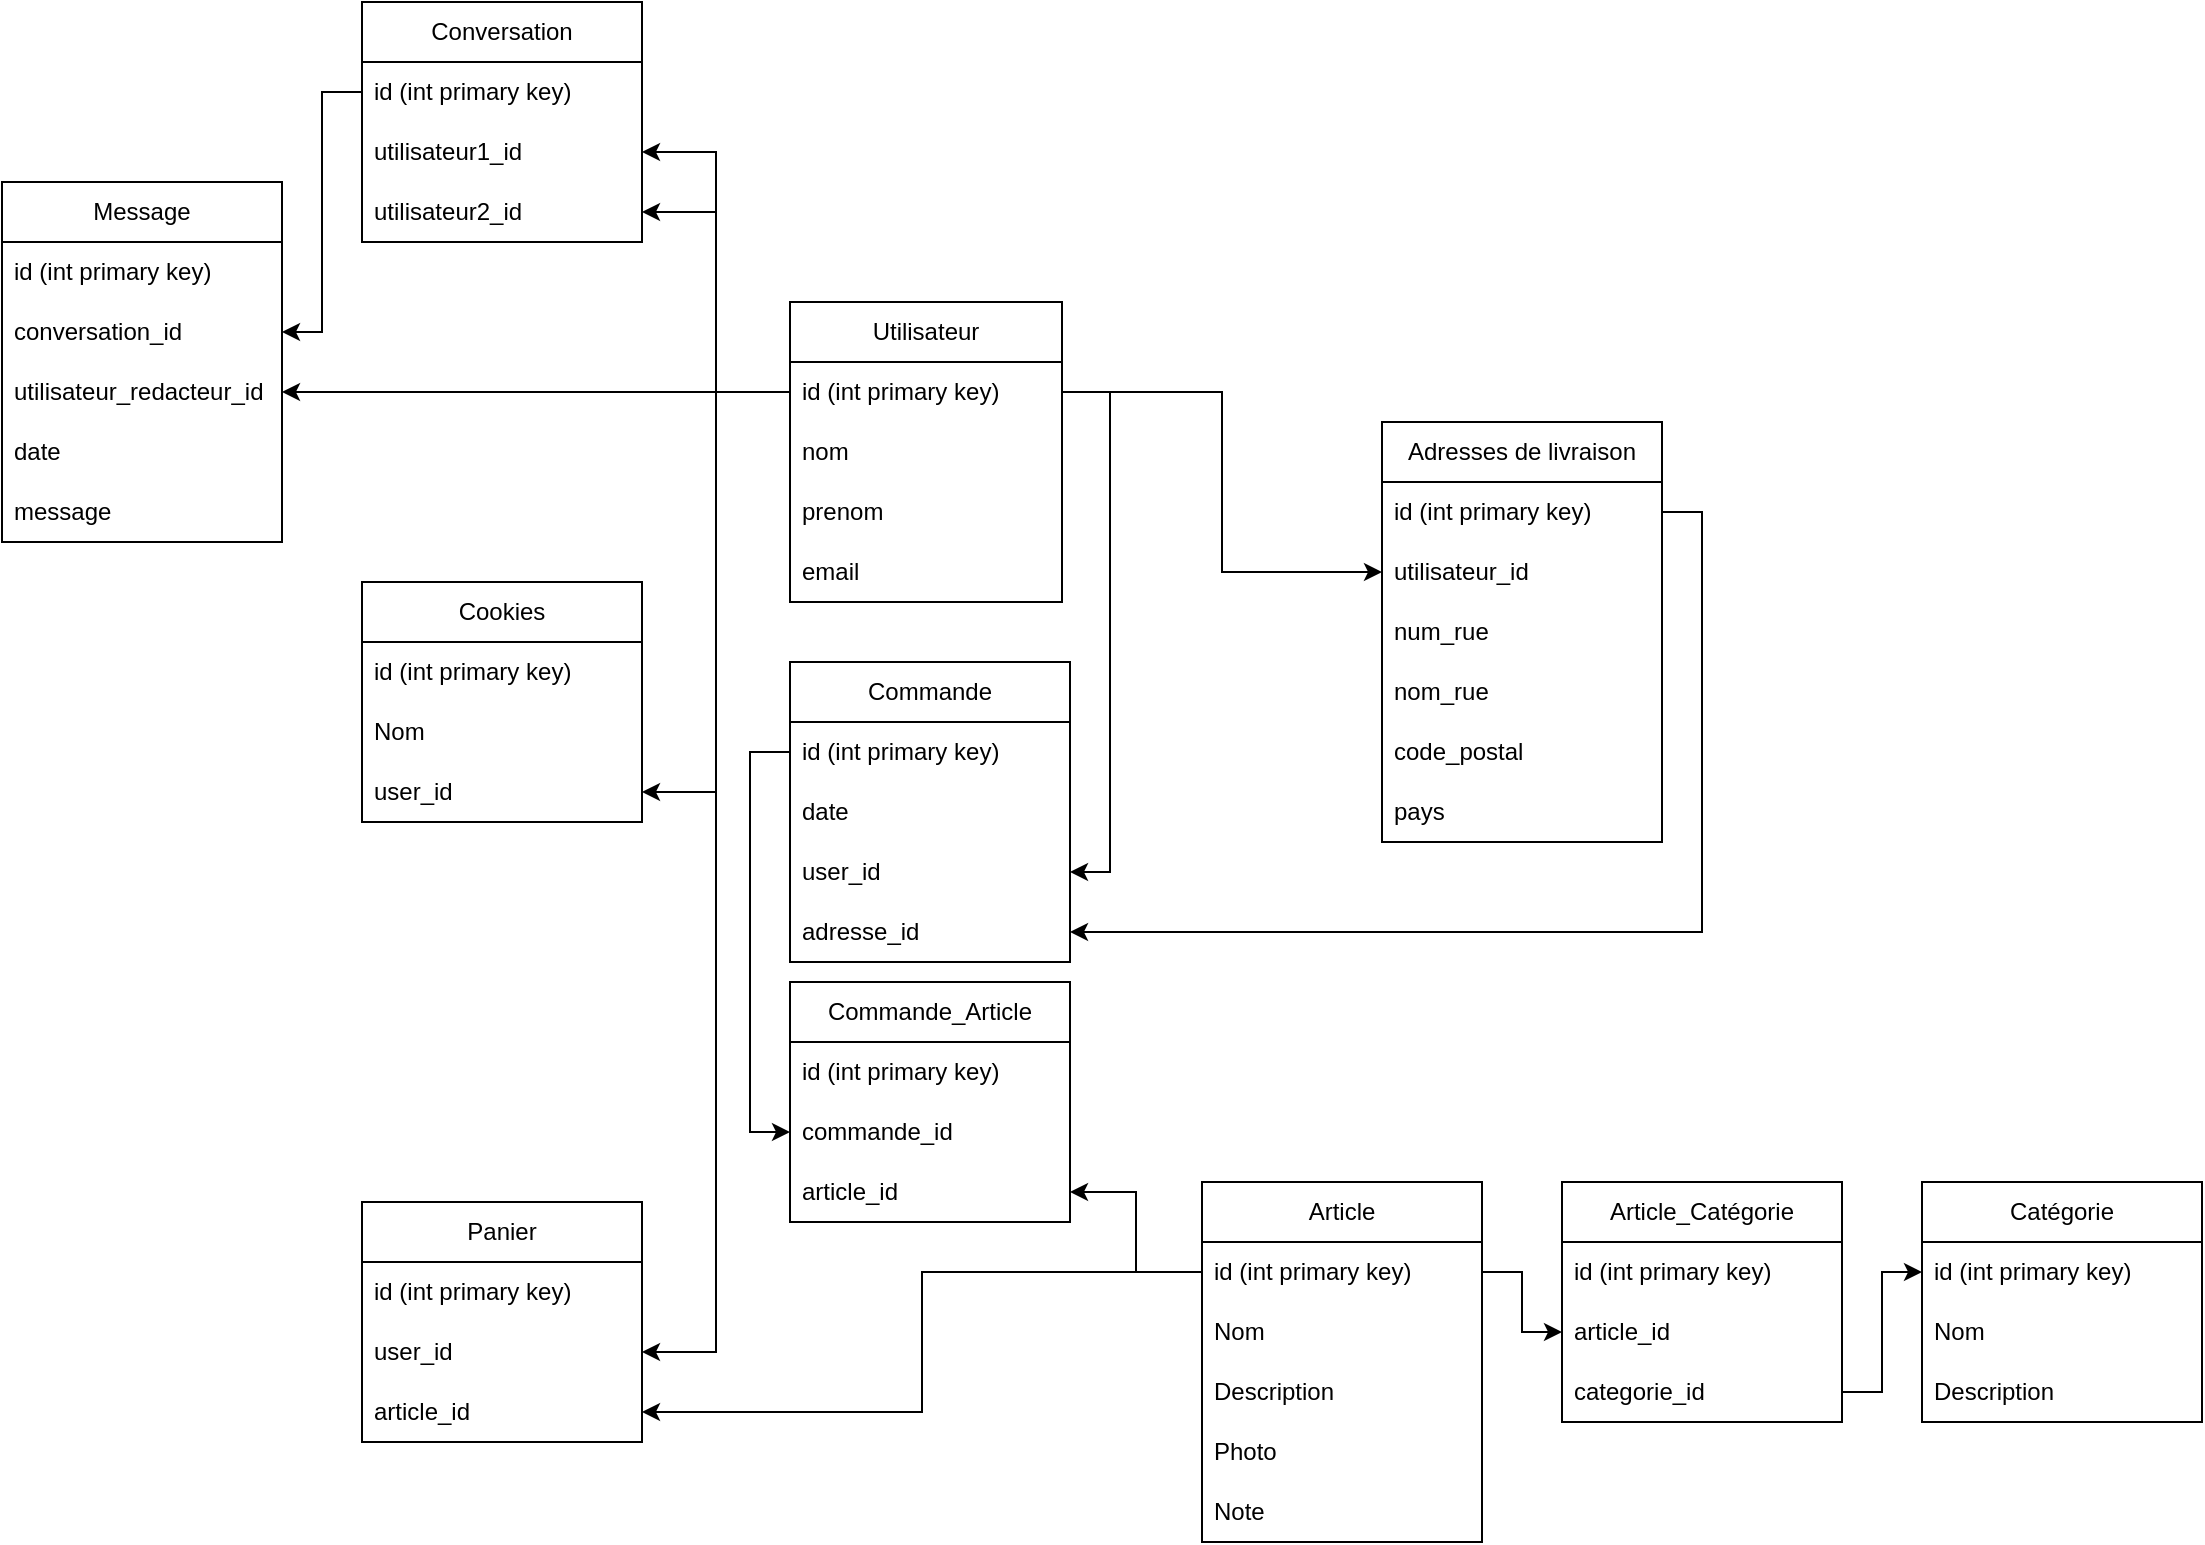<mxfile version="22.0.2" type="github">
  <diagram name="Page-1" id="z565XoOsRGs23N-wSNXA">
    <mxGraphModel dx="1290" dy="1735" grid="1" gridSize="10" guides="1" tooltips="1" connect="1" arrows="1" fold="1" page="1" pageScale="1" pageWidth="827" pageHeight="1169" math="0" shadow="0">
      <root>
        <mxCell id="0" />
        <mxCell id="1" parent="0" />
        <mxCell id="6xA1WhXbMG07ML_XO_Ch-1" value="Utilisateur" style="swimlane;fontStyle=0;childLayout=stackLayout;horizontal=1;startSize=30;horizontalStack=0;resizeParent=1;resizeParentMax=0;resizeLast=0;collapsible=1;marginBottom=0;whiteSpace=wrap;html=1;" parent="1" vertex="1">
          <mxGeometry x="414" y="10" width="136" height="150" as="geometry" />
        </mxCell>
        <mxCell id="6xA1WhXbMG07ML_XO_Ch-2" value="id (int primary key)" style="text;strokeColor=none;fillColor=none;align=left;verticalAlign=middle;spacingLeft=4;spacingRight=4;overflow=hidden;points=[[0,0.5],[1,0.5]];portConstraint=eastwest;rotatable=0;whiteSpace=wrap;html=1;" parent="6xA1WhXbMG07ML_XO_Ch-1" vertex="1">
          <mxGeometry y="30" width="136" height="30" as="geometry" />
        </mxCell>
        <mxCell id="6xA1WhXbMG07ML_XO_Ch-3" value="nom" style="text;strokeColor=none;fillColor=none;align=left;verticalAlign=middle;spacingLeft=4;spacingRight=4;overflow=hidden;points=[[0,0.5],[1,0.5]];portConstraint=eastwest;rotatable=0;whiteSpace=wrap;html=1;" parent="6xA1WhXbMG07ML_XO_Ch-1" vertex="1">
          <mxGeometry y="60" width="136" height="30" as="geometry" />
        </mxCell>
        <mxCell id="6xA1WhXbMG07ML_XO_Ch-4" value="prenom" style="text;strokeColor=none;fillColor=none;align=left;verticalAlign=middle;spacingLeft=4;spacingRight=4;overflow=hidden;points=[[0,0.5],[1,0.5]];portConstraint=eastwest;rotatable=0;whiteSpace=wrap;html=1;" parent="6xA1WhXbMG07ML_XO_Ch-1" vertex="1">
          <mxGeometry y="90" width="136" height="30" as="geometry" />
        </mxCell>
        <mxCell id="ezZKaqotPAbXYqLlbDX--8" value="email" style="text;strokeColor=none;fillColor=none;align=left;verticalAlign=middle;spacingLeft=4;spacingRight=4;overflow=hidden;points=[[0,0.5],[1,0.5]];portConstraint=eastwest;rotatable=0;whiteSpace=wrap;html=1;" vertex="1" parent="6xA1WhXbMG07ML_XO_Ch-1">
          <mxGeometry y="120" width="136" height="30" as="geometry" />
        </mxCell>
        <mxCell id="6xA1WhXbMG07ML_XO_Ch-5" value="Article" style="swimlane;fontStyle=0;childLayout=stackLayout;horizontal=1;startSize=30;horizontalStack=0;resizeParent=1;resizeParentMax=0;resizeLast=0;collapsible=1;marginBottom=0;whiteSpace=wrap;html=1;" parent="1" vertex="1">
          <mxGeometry x="620" y="450" width="140" height="180" as="geometry" />
        </mxCell>
        <mxCell id="6xA1WhXbMG07ML_XO_Ch-6" value="id (int primary key)" style="text;strokeColor=none;fillColor=none;align=left;verticalAlign=middle;spacingLeft=4;spacingRight=4;overflow=hidden;points=[[0,0.5],[1,0.5]];portConstraint=eastwest;rotatable=0;whiteSpace=wrap;html=1;" parent="6xA1WhXbMG07ML_XO_Ch-5" vertex="1">
          <mxGeometry y="30" width="140" height="30" as="geometry" />
        </mxCell>
        <mxCell id="6xA1WhXbMG07ML_XO_Ch-7" value="Nom" style="text;strokeColor=none;fillColor=none;align=left;verticalAlign=middle;spacingLeft=4;spacingRight=4;overflow=hidden;points=[[0,0.5],[1,0.5]];portConstraint=eastwest;rotatable=0;whiteSpace=wrap;html=1;" parent="6xA1WhXbMG07ML_XO_Ch-5" vertex="1">
          <mxGeometry y="60" width="140" height="30" as="geometry" />
        </mxCell>
        <mxCell id="6xA1WhXbMG07ML_XO_Ch-8" value="Description" style="text;strokeColor=none;fillColor=none;align=left;verticalAlign=middle;spacingLeft=4;spacingRight=4;overflow=hidden;points=[[0,0.5],[1,0.5]];portConstraint=eastwest;rotatable=0;whiteSpace=wrap;html=1;" parent="6xA1WhXbMG07ML_XO_Ch-5" vertex="1">
          <mxGeometry y="90" width="140" height="30" as="geometry" />
        </mxCell>
        <mxCell id="TzPLU_RaevZrli4helZG-12" value="Photo" style="text;strokeColor=none;fillColor=none;align=left;verticalAlign=middle;spacingLeft=4;spacingRight=4;overflow=hidden;points=[[0,0.5],[1,0.5]];portConstraint=eastwest;rotatable=0;whiteSpace=wrap;html=1;" parent="6xA1WhXbMG07ML_XO_Ch-5" vertex="1">
          <mxGeometry y="120" width="140" height="30" as="geometry" />
        </mxCell>
        <mxCell id="TzPLU_RaevZrli4helZG-13" value="Note" style="text;strokeColor=none;fillColor=none;align=left;verticalAlign=middle;spacingLeft=4;spacingRight=4;overflow=hidden;points=[[0,0.5],[1,0.5]];portConstraint=eastwest;rotatable=0;whiteSpace=wrap;html=1;" parent="6xA1WhXbMG07ML_XO_Ch-5" vertex="1">
          <mxGeometry y="150" width="140" height="30" as="geometry" />
        </mxCell>
        <mxCell id="6xA1WhXbMG07ML_XO_Ch-17" value="Commande" style="swimlane;fontStyle=0;childLayout=stackLayout;horizontal=1;startSize=30;horizontalStack=0;resizeParent=1;resizeParentMax=0;resizeLast=0;collapsible=1;marginBottom=0;whiteSpace=wrap;html=1;" parent="1" vertex="1">
          <mxGeometry x="414" y="190" width="140" height="150" as="geometry" />
        </mxCell>
        <mxCell id="6xA1WhXbMG07ML_XO_Ch-18" value="id (int primary key)" style="text;strokeColor=none;fillColor=none;align=left;verticalAlign=middle;spacingLeft=4;spacingRight=4;overflow=hidden;points=[[0,0.5],[1,0.5]];portConstraint=eastwest;rotatable=0;whiteSpace=wrap;html=1;" parent="6xA1WhXbMG07ML_XO_Ch-17" vertex="1">
          <mxGeometry y="30" width="140" height="30" as="geometry" />
        </mxCell>
        <mxCell id="ezZKaqotPAbXYqLlbDX--18" value="date" style="text;strokeColor=none;fillColor=none;align=left;verticalAlign=middle;spacingLeft=4;spacingRight=4;overflow=hidden;points=[[0,0.5],[1,0.5]];portConstraint=eastwest;rotatable=0;whiteSpace=wrap;html=1;" vertex="1" parent="6xA1WhXbMG07ML_XO_Ch-17">
          <mxGeometry y="60" width="140" height="30" as="geometry" />
        </mxCell>
        <mxCell id="ezZKaqotPAbXYqLlbDX--19" value="user_id" style="text;strokeColor=none;fillColor=none;align=left;verticalAlign=middle;spacingLeft=4;spacingRight=4;overflow=hidden;points=[[0,0.5],[1,0.5]];portConstraint=eastwest;rotatable=0;whiteSpace=wrap;html=1;" vertex="1" parent="6xA1WhXbMG07ML_XO_Ch-17">
          <mxGeometry y="90" width="140" height="30" as="geometry" />
        </mxCell>
        <mxCell id="ezZKaqotPAbXYqLlbDX--29" value="adresse_id&lt;br&gt;" style="text;strokeColor=none;fillColor=none;align=left;verticalAlign=middle;spacingLeft=4;spacingRight=4;overflow=hidden;points=[[0,0.5],[1,0.5]];portConstraint=eastwest;rotatable=0;whiteSpace=wrap;html=1;" vertex="1" parent="6xA1WhXbMG07ML_XO_Ch-17">
          <mxGeometry y="120" width="140" height="30" as="geometry" />
        </mxCell>
        <mxCell id="6xA1WhXbMG07ML_XO_Ch-21" value="Catégorie" style="swimlane;fontStyle=0;childLayout=stackLayout;horizontal=1;startSize=30;horizontalStack=0;resizeParent=1;resizeParentMax=0;resizeLast=0;collapsible=1;marginBottom=0;whiteSpace=wrap;html=1;" parent="1" vertex="1">
          <mxGeometry x="980" y="450" width="140" height="120" as="geometry" />
        </mxCell>
        <mxCell id="6xA1WhXbMG07ML_XO_Ch-22" value="id (int primary key)" style="text;strokeColor=none;fillColor=none;align=left;verticalAlign=middle;spacingLeft=4;spacingRight=4;overflow=hidden;points=[[0,0.5],[1,0.5]];portConstraint=eastwest;rotatable=0;whiteSpace=wrap;html=1;" parent="6xA1WhXbMG07ML_XO_Ch-21" vertex="1">
          <mxGeometry y="30" width="140" height="30" as="geometry" />
        </mxCell>
        <mxCell id="6xA1WhXbMG07ML_XO_Ch-23" value="Nom" style="text;strokeColor=none;fillColor=none;align=left;verticalAlign=middle;spacingLeft=4;spacingRight=4;overflow=hidden;points=[[0,0.5],[1,0.5]];portConstraint=eastwest;rotatable=0;whiteSpace=wrap;html=1;" parent="6xA1WhXbMG07ML_XO_Ch-21" vertex="1">
          <mxGeometry y="60" width="140" height="30" as="geometry" />
        </mxCell>
        <mxCell id="6xA1WhXbMG07ML_XO_Ch-24" value="Description" style="text;strokeColor=none;fillColor=none;align=left;verticalAlign=middle;spacingLeft=4;spacingRight=4;overflow=hidden;points=[[0,0.5],[1,0.5]];portConstraint=eastwest;rotatable=0;whiteSpace=wrap;html=1;" parent="6xA1WhXbMG07ML_XO_Ch-21" vertex="1">
          <mxGeometry y="90" width="140" height="30" as="geometry" />
        </mxCell>
        <mxCell id="6xA1WhXbMG07ML_XO_Ch-29" value="Message" style="swimlane;fontStyle=0;childLayout=stackLayout;horizontal=1;startSize=30;horizontalStack=0;resizeParent=1;resizeParentMax=0;resizeLast=0;collapsible=1;marginBottom=0;whiteSpace=wrap;html=1;" parent="1" vertex="1">
          <mxGeometry x="20" y="-50" width="140" height="180" as="geometry" />
        </mxCell>
        <mxCell id="6xA1WhXbMG07ML_XO_Ch-30" value="id (int primary key)" style="text;strokeColor=none;fillColor=none;align=left;verticalAlign=middle;spacingLeft=4;spacingRight=4;overflow=hidden;points=[[0,0.5],[1,0.5]];portConstraint=eastwest;rotatable=0;whiteSpace=wrap;html=1;" parent="6xA1WhXbMG07ML_XO_Ch-29" vertex="1">
          <mxGeometry y="30" width="140" height="30" as="geometry" />
        </mxCell>
        <mxCell id="ezZKaqotPAbXYqLlbDX--49" value="conversation_id" style="text;strokeColor=none;fillColor=none;align=left;verticalAlign=middle;spacingLeft=4;spacingRight=4;overflow=hidden;points=[[0,0.5],[1,0.5]];portConstraint=eastwest;rotatable=0;whiteSpace=wrap;html=1;" vertex="1" parent="6xA1WhXbMG07ML_XO_Ch-29">
          <mxGeometry y="60" width="140" height="30" as="geometry" />
        </mxCell>
        <mxCell id="ezZKaqotPAbXYqLlbDX--55" value="utilisateur_redacteur_id" style="text;strokeColor=none;fillColor=none;align=left;verticalAlign=middle;spacingLeft=4;spacingRight=4;overflow=hidden;points=[[0,0.5],[1,0.5]];portConstraint=eastwest;rotatable=0;whiteSpace=wrap;html=1;" vertex="1" parent="6xA1WhXbMG07ML_XO_Ch-29">
          <mxGeometry y="90" width="140" height="30" as="geometry" />
        </mxCell>
        <mxCell id="ezZKaqotPAbXYqLlbDX--48" value="date" style="text;strokeColor=none;fillColor=none;align=left;verticalAlign=middle;spacingLeft=4;spacingRight=4;overflow=hidden;points=[[0,0.5],[1,0.5]];portConstraint=eastwest;rotatable=0;whiteSpace=wrap;html=1;" vertex="1" parent="6xA1WhXbMG07ML_XO_Ch-29">
          <mxGeometry y="120" width="140" height="30" as="geometry" />
        </mxCell>
        <mxCell id="6xA1WhXbMG07ML_XO_Ch-31" value="message" style="text;strokeColor=none;fillColor=none;align=left;verticalAlign=middle;spacingLeft=4;spacingRight=4;overflow=hidden;points=[[0,0.5],[1,0.5]];portConstraint=eastwest;rotatable=0;whiteSpace=wrap;html=1;" parent="6xA1WhXbMG07ML_XO_Ch-29" vertex="1">
          <mxGeometry y="150" width="140" height="30" as="geometry" />
        </mxCell>
        <mxCell id="6xA1WhXbMG07ML_XO_Ch-33" value="Adresses de livraison" style="swimlane;fontStyle=0;childLayout=stackLayout;horizontal=1;startSize=30;horizontalStack=0;resizeParent=1;resizeParentMax=0;resizeLast=0;collapsible=1;marginBottom=0;whiteSpace=wrap;html=1;" parent="1" vertex="1">
          <mxGeometry x="710" y="70" width="140" height="210" as="geometry" />
        </mxCell>
        <mxCell id="6xA1WhXbMG07ML_XO_Ch-34" value="id (int primary key)" style="text;strokeColor=none;fillColor=none;align=left;verticalAlign=middle;spacingLeft=4;spacingRight=4;overflow=hidden;points=[[0,0.5],[1,0.5]];portConstraint=eastwest;rotatable=0;whiteSpace=wrap;html=1;" parent="6xA1WhXbMG07ML_XO_Ch-33" vertex="1">
          <mxGeometry y="30" width="140" height="30" as="geometry" />
        </mxCell>
        <mxCell id="6xA1WhXbMG07ML_XO_Ch-35" value="utilisateur_id" style="text;strokeColor=none;fillColor=none;align=left;verticalAlign=middle;spacingLeft=4;spacingRight=4;overflow=hidden;points=[[0,0.5],[1,0.5]];portConstraint=eastwest;rotatable=0;whiteSpace=wrap;html=1;" parent="6xA1WhXbMG07ML_XO_Ch-33" vertex="1">
          <mxGeometry y="60" width="140" height="30" as="geometry" />
        </mxCell>
        <mxCell id="6xA1WhXbMG07ML_XO_Ch-36" value="num_rue" style="text;strokeColor=none;fillColor=none;align=left;verticalAlign=middle;spacingLeft=4;spacingRight=4;overflow=hidden;points=[[0,0.5],[1,0.5]];portConstraint=eastwest;rotatable=0;whiteSpace=wrap;html=1;" parent="6xA1WhXbMG07ML_XO_Ch-33" vertex="1">
          <mxGeometry y="90" width="140" height="30" as="geometry" />
        </mxCell>
        <mxCell id="ezZKaqotPAbXYqLlbDX--30" value="nom_rue" style="text;strokeColor=none;fillColor=none;align=left;verticalAlign=middle;spacingLeft=4;spacingRight=4;overflow=hidden;points=[[0,0.5],[1,0.5]];portConstraint=eastwest;rotatable=0;whiteSpace=wrap;html=1;" vertex="1" parent="6xA1WhXbMG07ML_XO_Ch-33">
          <mxGeometry y="120" width="140" height="30" as="geometry" />
        </mxCell>
        <mxCell id="ezZKaqotPAbXYqLlbDX--31" value="code_postal" style="text;strokeColor=none;fillColor=none;align=left;verticalAlign=middle;spacingLeft=4;spacingRight=4;overflow=hidden;points=[[0,0.5],[1,0.5]];portConstraint=eastwest;rotatable=0;whiteSpace=wrap;html=1;" vertex="1" parent="6xA1WhXbMG07ML_XO_Ch-33">
          <mxGeometry y="150" width="140" height="30" as="geometry" />
        </mxCell>
        <mxCell id="ezZKaqotPAbXYqLlbDX--32" value="pays" style="text;strokeColor=none;fillColor=none;align=left;verticalAlign=middle;spacingLeft=4;spacingRight=4;overflow=hidden;points=[[0,0.5],[1,0.5]];portConstraint=eastwest;rotatable=0;whiteSpace=wrap;html=1;" vertex="1" parent="6xA1WhXbMG07ML_XO_Ch-33">
          <mxGeometry y="180" width="140" height="30" as="geometry" />
        </mxCell>
        <mxCell id="6xA1WhXbMG07ML_XO_Ch-37" value="Cookies" style="swimlane;fontStyle=0;childLayout=stackLayout;horizontal=1;startSize=30;horizontalStack=0;resizeParent=1;resizeParentMax=0;resizeLast=0;collapsible=1;marginBottom=0;whiteSpace=wrap;html=1;" parent="1" vertex="1">
          <mxGeometry x="200" y="150" width="140" height="120" as="geometry" />
        </mxCell>
        <mxCell id="6xA1WhXbMG07ML_XO_Ch-38" value="id (int primary key)" style="text;strokeColor=none;fillColor=none;align=left;verticalAlign=middle;spacingLeft=4;spacingRight=4;overflow=hidden;points=[[0,0.5],[1,0.5]];portConstraint=eastwest;rotatable=0;whiteSpace=wrap;html=1;" parent="6xA1WhXbMG07ML_XO_Ch-37" vertex="1">
          <mxGeometry y="30" width="140" height="30" as="geometry" />
        </mxCell>
        <mxCell id="ezZKaqotPAbXYqLlbDX--44" value="Nom&lt;span style=&quot;white-space: pre;&quot;&gt;&#x9;&lt;/span&gt;" style="text;strokeColor=none;fillColor=none;align=left;verticalAlign=middle;spacingLeft=4;spacingRight=4;overflow=hidden;points=[[0,0.5],[1,0.5]];portConstraint=eastwest;rotatable=0;whiteSpace=wrap;html=1;" vertex="1" parent="6xA1WhXbMG07ML_XO_Ch-37">
          <mxGeometry y="60" width="140" height="30" as="geometry" />
        </mxCell>
        <mxCell id="6xA1WhXbMG07ML_XO_Ch-40" value="user_id" style="text;strokeColor=none;fillColor=none;align=left;verticalAlign=middle;spacingLeft=4;spacingRight=4;overflow=hidden;points=[[0,0.5],[1,0.5]];portConstraint=eastwest;rotatable=0;whiteSpace=wrap;html=1;" parent="6xA1WhXbMG07ML_XO_Ch-37" vertex="1">
          <mxGeometry y="90" width="140" height="30" as="geometry" />
        </mxCell>
        <mxCell id="TzPLU_RaevZrli4helZG-5" value="Article_Catégorie" style="swimlane;fontStyle=0;childLayout=stackLayout;horizontal=1;startSize=30;horizontalStack=0;resizeParent=1;resizeParentMax=0;resizeLast=0;collapsible=1;marginBottom=0;whiteSpace=wrap;html=1;" parent="1" vertex="1">
          <mxGeometry x="800" y="450" width="140" height="120" as="geometry" />
        </mxCell>
        <mxCell id="TzPLU_RaevZrli4helZG-6" value="id (int primary key)" style="text;strokeColor=none;fillColor=none;align=left;verticalAlign=middle;spacingLeft=4;spacingRight=4;overflow=hidden;points=[[0,0.5],[1,0.5]];portConstraint=eastwest;rotatable=0;whiteSpace=wrap;html=1;" parent="TzPLU_RaevZrli4helZG-5" vertex="1">
          <mxGeometry y="30" width="140" height="30" as="geometry" />
        </mxCell>
        <mxCell id="TzPLU_RaevZrli4helZG-7" value="article_id" style="text;strokeColor=none;fillColor=none;align=left;verticalAlign=middle;spacingLeft=4;spacingRight=4;overflow=hidden;points=[[0,0.5],[1,0.5]];portConstraint=eastwest;rotatable=0;whiteSpace=wrap;html=1;" parent="TzPLU_RaevZrli4helZG-5" vertex="1">
          <mxGeometry y="60" width="140" height="30" as="geometry" />
        </mxCell>
        <mxCell id="TzPLU_RaevZrli4helZG-8" value="categorie_id" style="text;strokeColor=none;fillColor=none;align=left;verticalAlign=middle;spacingLeft=4;spacingRight=4;overflow=hidden;points=[[0,0.5],[1,0.5]];portConstraint=eastwest;rotatable=0;whiteSpace=wrap;html=1;" parent="TzPLU_RaevZrli4helZG-5" vertex="1">
          <mxGeometry y="90" width="140" height="30" as="geometry" />
        </mxCell>
        <mxCell id="ezZKaqotPAbXYqLlbDX--9" style="edgeStyle=orthogonalEdgeStyle;rounded=0;orthogonalLoop=1;jettySize=auto;html=1;exitX=1;exitY=0.5;exitDx=0;exitDy=0;entryX=0;entryY=0.5;entryDx=0;entryDy=0;" edge="1" parent="1" source="6xA1WhXbMG07ML_XO_Ch-6" target="TzPLU_RaevZrli4helZG-7">
          <mxGeometry relative="1" as="geometry" />
        </mxCell>
        <mxCell id="ezZKaqotPAbXYqLlbDX--10" style="edgeStyle=orthogonalEdgeStyle;rounded=0;orthogonalLoop=1;jettySize=auto;html=1;exitX=1;exitY=0.5;exitDx=0;exitDy=0;entryX=0;entryY=0.5;entryDx=0;entryDy=0;" edge="1" parent="1" source="TzPLU_RaevZrli4helZG-8" target="6xA1WhXbMG07ML_XO_Ch-22">
          <mxGeometry relative="1" as="geometry" />
        </mxCell>
        <mxCell id="ezZKaqotPAbXYqLlbDX--20" value="Commande_Article" style="swimlane;fontStyle=0;childLayout=stackLayout;horizontal=1;startSize=30;horizontalStack=0;resizeParent=1;resizeParentMax=0;resizeLast=0;collapsible=1;marginBottom=0;whiteSpace=wrap;html=1;" vertex="1" parent="1">
          <mxGeometry x="414" y="350" width="140" height="120" as="geometry" />
        </mxCell>
        <mxCell id="ezZKaqotPAbXYqLlbDX--21" value="id (int primary key)" style="text;strokeColor=none;fillColor=none;align=left;verticalAlign=middle;spacingLeft=4;spacingRight=4;overflow=hidden;points=[[0,0.5],[1,0.5]];portConstraint=eastwest;rotatable=0;whiteSpace=wrap;html=1;" vertex="1" parent="ezZKaqotPAbXYqLlbDX--20">
          <mxGeometry y="30" width="140" height="30" as="geometry" />
        </mxCell>
        <mxCell id="ezZKaqotPAbXYqLlbDX--23" value="commande_id" style="text;strokeColor=none;fillColor=none;align=left;verticalAlign=middle;spacingLeft=4;spacingRight=4;overflow=hidden;points=[[0,0.5],[1,0.5]];portConstraint=eastwest;rotatable=0;whiteSpace=wrap;html=1;" vertex="1" parent="ezZKaqotPAbXYqLlbDX--20">
          <mxGeometry y="60" width="140" height="30" as="geometry" />
        </mxCell>
        <mxCell id="ezZKaqotPAbXYqLlbDX--24" value="article_id" style="text;strokeColor=none;fillColor=none;align=left;verticalAlign=middle;spacingLeft=4;spacingRight=4;overflow=hidden;points=[[0,0.5],[1,0.5]];portConstraint=eastwest;rotatable=0;whiteSpace=wrap;html=1;" vertex="1" parent="ezZKaqotPAbXYqLlbDX--20">
          <mxGeometry y="90" width="140" height="30" as="geometry" />
        </mxCell>
        <mxCell id="ezZKaqotPAbXYqLlbDX--25" style="edgeStyle=orthogonalEdgeStyle;rounded=0;orthogonalLoop=1;jettySize=auto;html=1;exitX=0;exitY=0.5;exitDx=0;exitDy=0;entryX=1;entryY=0.5;entryDx=0;entryDy=0;" edge="1" parent="1" source="6xA1WhXbMG07ML_XO_Ch-6" target="ezZKaqotPAbXYqLlbDX--24">
          <mxGeometry relative="1" as="geometry" />
        </mxCell>
        <mxCell id="ezZKaqotPAbXYqLlbDX--26" style="edgeStyle=orthogonalEdgeStyle;rounded=0;orthogonalLoop=1;jettySize=auto;html=1;exitX=0;exitY=0.5;exitDx=0;exitDy=0;entryX=0;entryY=0.5;entryDx=0;entryDy=0;" edge="1" parent="1" source="6xA1WhXbMG07ML_XO_Ch-18" target="ezZKaqotPAbXYqLlbDX--23">
          <mxGeometry relative="1" as="geometry" />
        </mxCell>
        <mxCell id="ezZKaqotPAbXYqLlbDX--27" style="edgeStyle=orthogonalEdgeStyle;rounded=0;orthogonalLoop=1;jettySize=auto;html=1;exitX=1;exitY=0.5;exitDx=0;exitDy=0;entryX=1;entryY=0.5;entryDx=0;entryDy=0;" edge="1" parent="1" source="6xA1WhXbMG07ML_XO_Ch-2" target="ezZKaqotPAbXYqLlbDX--19">
          <mxGeometry relative="1" as="geometry" />
        </mxCell>
        <mxCell id="ezZKaqotPAbXYqLlbDX--28" style="edgeStyle=orthogonalEdgeStyle;rounded=0;orthogonalLoop=1;jettySize=auto;html=1;exitX=1;exitY=0.5;exitDx=0;exitDy=0;entryX=0;entryY=0.5;entryDx=0;entryDy=0;" edge="1" parent="1" source="6xA1WhXbMG07ML_XO_Ch-2" target="6xA1WhXbMG07ML_XO_Ch-35">
          <mxGeometry relative="1" as="geometry" />
        </mxCell>
        <mxCell id="ezZKaqotPAbXYqLlbDX--34" style="edgeStyle=orthogonalEdgeStyle;rounded=0;orthogonalLoop=1;jettySize=auto;html=1;exitX=1;exitY=0.5;exitDx=0;exitDy=0;entryX=1;entryY=0.5;entryDx=0;entryDy=0;" edge="1" parent="1" source="6xA1WhXbMG07ML_XO_Ch-34" target="ezZKaqotPAbXYqLlbDX--29">
          <mxGeometry relative="1" as="geometry" />
        </mxCell>
        <mxCell id="ezZKaqotPAbXYqLlbDX--35" value="Panier" style="swimlane;fontStyle=0;childLayout=stackLayout;horizontal=1;startSize=30;horizontalStack=0;resizeParent=1;resizeParentMax=0;resizeLast=0;collapsible=1;marginBottom=0;whiteSpace=wrap;html=1;" vertex="1" parent="1">
          <mxGeometry x="200" y="460" width="140" height="120" as="geometry" />
        </mxCell>
        <mxCell id="ezZKaqotPAbXYqLlbDX--36" value="id (int primary key)" style="text;strokeColor=none;fillColor=none;align=left;verticalAlign=middle;spacingLeft=4;spacingRight=4;overflow=hidden;points=[[0,0.5],[1,0.5]];portConstraint=eastwest;rotatable=0;whiteSpace=wrap;html=1;" vertex="1" parent="ezZKaqotPAbXYqLlbDX--35">
          <mxGeometry y="30" width="140" height="30" as="geometry" />
        </mxCell>
        <mxCell id="ezZKaqotPAbXYqLlbDX--38" value="user_id" style="text;strokeColor=none;fillColor=none;align=left;verticalAlign=middle;spacingLeft=4;spacingRight=4;overflow=hidden;points=[[0,0.5],[1,0.5]];portConstraint=eastwest;rotatable=0;whiteSpace=wrap;html=1;" vertex="1" parent="ezZKaqotPAbXYqLlbDX--35">
          <mxGeometry y="60" width="140" height="30" as="geometry" />
        </mxCell>
        <mxCell id="ezZKaqotPAbXYqLlbDX--41" value="article_id&lt;br&gt;" style="text;strokeColor=none;fillColor=none;align=left;verticalAlign=middle;spacingLeft=4;spacingRight=4;overflow=hidden;points=[[0,0.5],[1,0.5]];portConstraint=eastwest;rotatable=0;whiteSpace=wrap;html=1;" vertex="1" parent="ezZKaqotPAbXYqLlbDX--35">
          <mxGeometry y="90" width="140" height="30" as="geometry" />
        </mxCell>
        <mxCell id="ezZKaqotPAbXYqLlbDX--40" style="edgeStyle=orthogonalEdgeStyle;rounded=0;orthogonalLoop=1;jettySize=auto;html=1;exitX=0;exitY=0.5;exitDx=0;exitDy=0;" edge="1" parent="1" source="6xA1WhXbMG07ML_XO_Ch-2" target="ezZKaqotPAbXYqLlbDX--38">
          <mxGeometry relative="1" as="geometry" />
        </mxCell>
        <mxCell id="ezZKaqotPAbXYqLlbDX--42" style="edgeStyle=orthogonalEdgeStyle;rounded=0;orthogonalLoop=1;jettySize=auto;html=1;exitX=0;exitY=0.5;exitDx=0;exitDy=0;entryX=1;entryY=0.5;entryDx=0;entryDy=0;" edge="1" parent="1" source="6xA1WhXbMG07ML_XO_Ch-6" target="ezZKaqotPAbXYqLlbDX--41">
          <mxGeometry relative="1" as="geometry" />
        </mxCell>
        <mxCell id="ezZKaqotPAbXYqLlbDX--43" style="edgeStyle=orthogonalEdgeStyle;rounded=0;orthogonalLoop=1;jettySize=auto;html=1;exitX=0;exitY=0.5;exitDx=0;exitDy=0;entryX=1;entryY=0.5;entryDx=0;entryDy=0;" edge="1" parent="1" source="6xA1WhXbMG07ML_XO_Ch-2" target="6xA1WhXbMG07ML_XO_Ch-40">
          <mxGeometry relative="1" as="geometry" />
        </mxCell>
        <mxCell id="ezZKaqotPAbXYqLlbDX--45" value="Conversation" style="swimlane;fontStyle=0;childLayout=stackLayout;horizontal=1;startSize=30;horizontalStack=0;resizeParent=1;resizeParentMax=0;resizeLast=0;collapsible=1;marginBottom=0;whiteSpace=wrap;html=1;" vertex="1" parent="1">
          <mxGeometry x="200" y="-140" width="140" height="120" as="geometry" />
        </mxCell>
        <mxCell id="ezZKaqotPAbXYqLlbDX--46" value="id (int primary key)" style="text;strokeColor=none;fillColor=none;align=left;verticalAlign=middle;spacingLeft=4;spacingRight=4;overflow=hidden;points=[[0,0.5],[1,0.5]];portConstraint=eastwest;rotatable=0;whiteSpace=wrap;html=1;" vertex="1" parent="ezZKaqotPAbXYqLlbDX--45">
          <mxGeometry y="30" width="140" height="30" as="geometry" />
        </mxCell>
        <mxCell id="ezZKaqotPAbXYqLlbDX--57" value="utilisateur1_id" style="text;strokeColor=none;fillColor=none;align=left;verticalAlign=middle;spacingLeft=4;spacingRight=4;overflow=hidden;points=[[0,0.5],[1,0.5]];portConstraint=eastwest;rotatable=0;whiteSpace=wrap;html=1;" vertex="1" parent="ezZKaqotPAbXYqLlbDX--45">
          <mxGeometry y="60" width="140" height="30" as="geometry" />
        </mxCell>
        <mxCell id="ezZKaqotPAbXYqLlbDX--58" value="utilisateur2_id" style="text;strokeColor=none;fillColor=none;align=left;verticalAlign=middle;spacingLeft=4;spacingRight=4;overflow=hidden;points=[[0,0.5],[1,0.5]];portConstraint=eastwest;rotatable=0;whiteSpace=wrap;html=1;" vertex="1" parent="ezZKaqotPAbXYqLlbDX--45">
          <mxGeometry y="90" width="140" height="30" as="geometry" />
        </mxCell>
        <mxCell id="ezZKaqotPAbXYqLlbDX--56" style="edgeStyle=orthogonalEdgeStyle;rounded=0;orthogonalLoop=1;jettySize=auto;html=1;exitX=0;exitY=0.5;exitDx=0;exitDy=0;" edge="1" parent="1" source="ezZKaqotPAbXYqLlbDX--46" target="ezZKaqotPAbXYqLlbDX--49">
          <mxGeometry relative="1" as="geometry" />
        </mxCell>
        <mxCell id="ezZKaqotPAbXYqLlbDX--59" style="edgeStyle=orthogonalEdgeStyle;rounded=0;orthogonalLoop=1;jettySize=auto;html=1;exitX=0;exitY=0.5;exitDx=0;exitDy=0;entryX=1;entryY=0.5;entryDx=0;entryDy=0;" edge="1" parent="1" source="6xA1WhXbMG07ML_XO_Ch-2" target="ezZKaqotPAbXYqLlbDX--57">
          <mxGeometry relative="1" as="geometry" />
        </mxCell>
        <mxCell id="ezZKaqotPAbXYqLlbDX--60" style="edgeStyle=orthogonalEdgeStyle;rounded=0;orthogonalLoop=1;jettySize=auto;html=1;exitX=0;exitY=0.5;exitDx=0;exitDy=0;entryX=1;entryY=0.5;entryDx=0;entryDy=0;" edge="1" parent="1" source="6xA1WhXbMG07ML_XO_Ch-2" target="ezZKaqotPAbXYqLlbDX--58">
          <mxGeometry relative="1" as="geometry" />
        </mxCell>
        <mxCell id="ezZKaqotPAbXYqLlbDX--61" style="edgeStyle=orthogonalEdgeStyle;rounded=0;orthogonalLoop=1;jettySize=auto;html=1;exitX=0;exitY=0.5;exitDx=0;exitDy=0;entryX=1;entryY=0.5;entryDx=0;entryDy=0;" edge="1" parent="1" source="6xA1WhXbMG07ML_XO_Ch-2" target="ezZKaqotPAbXYqLlbDX--55">
          <mxGeometry relative="1" as="geometry" />
        </mxCell>
      </root>
    </mxGraphModel>
  </diagram>
</mxfile>
